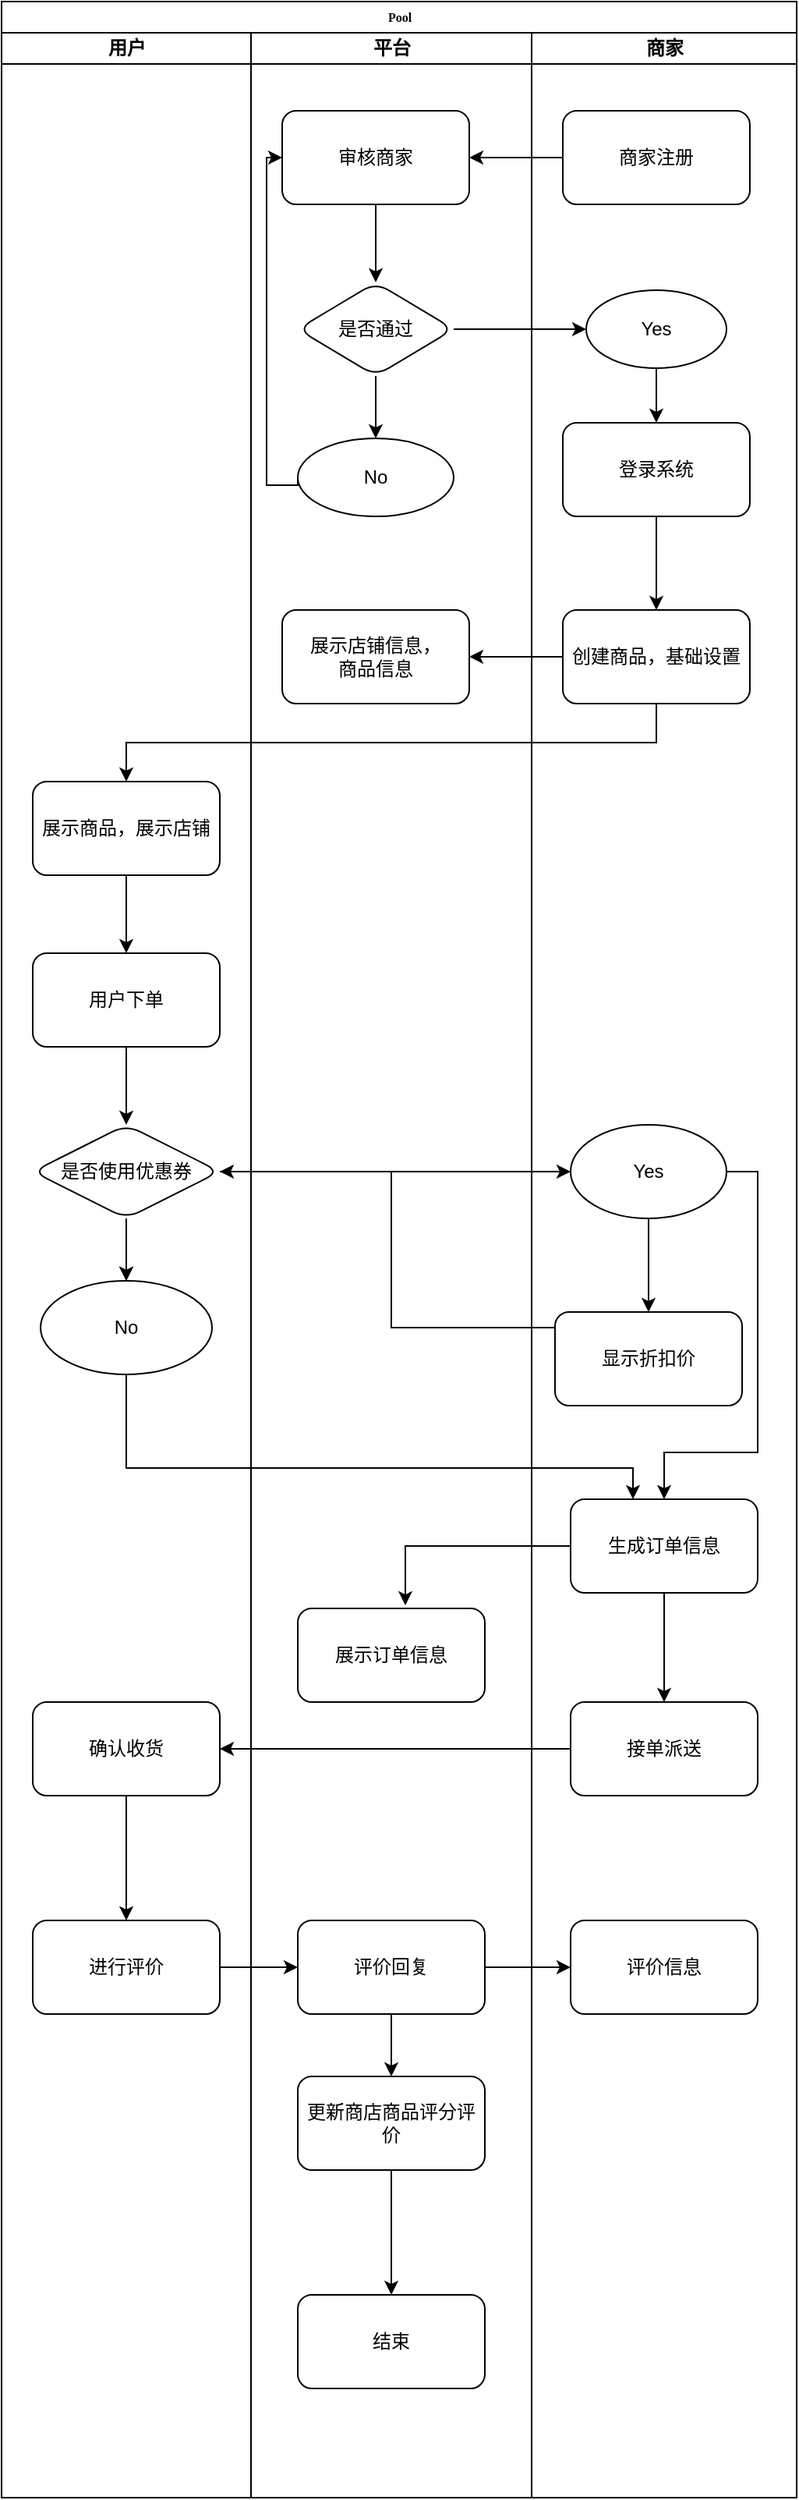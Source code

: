 <mxfile version="24.2.5" type="github">
  <diagram name="Page-1" id="74e2e168-ea6b-b213-b513-2b3c1d86103e">
    <mxGraphModel dx="593" dy="1924" grid="1" gridSize="10" guides="1" tooltips="1" connect="1" arrows="1" fold="1" page="1" pageScale="1" pageWidth="1100" pageHeight="850" background="none" math="0" shadow="0">
      <root>
        <mxCell id="0" />
        <mxCell id="1" parent="0" />
        <mxCell id="77e6c97f196da883-1" value="Pool" style="swimlane;html=1;childLayout=stackLayout;startSize=20;rounded=0;shadow=0;labelBackgroundColor=none;strokeWidth=1;fontFamily=Verdana;fontSize=8;align=center;" parent="1" vertex="1">
          <mxGeometry x="290" y="-270" width="510" height="1600" as="geometry" />
        </mxCell>
        <mxCell id="77e6c97f196da883-2" value="用户" style="swimlane;html=1;startSize=20;" parent="77e6c97f196da883-1" vertex="1">
          <mxGeometry y="20" width="160" height="1580" as="geometry" />
        </mxCell>
        <mxCell id="ihScRz3SfvM41WwnzZbL-27" value="" style="edgeStyle=orthogonalEdgeStyle;rounded=0;orthogonalLoop=1;jettySize=auto;html=1;" edge="1" parent="77e6c97f196da883-2" source="ihScRz3SfvM41WwnzZbL-24" target="ihScRz3SfvM41WwnzZbL-26">
          <mxGeometry relative="1" as="geometry" />
        </mxCell>
        <mxCell id="ihScRz3SfvM41WwnzZbL-24" value="展示商品，展示店铺" style="rounded=1;whiteSpace=wrap;html=1;" vertex="1" parent="77e6c97f196da883-2">
          <mxGeometry x="20" y="480" width="120" height="60" as="geometry" />
        </mxCell>
        <mxCell id="ihScRz3SfvM41WwnzZbL-31" value="" style="edgeStyle=orthogonalEdgeStyle;rounded=0;orthogonalLoop=1;jettySize=auto;html=1;" edge="1" parent="77e6c97f196da883-2" source="ihScRz3SfvM41WwnzZbL-26" target="ihScRz3SfvM41WwnzZbL-30">
          <mxGeometry relative="1" as="geometry" />
        </mxCell>
        <mxCell id="ihScRz3SfvM41WwnzZbL-26" value="用户下单" style="whiteSpace=wrap;html=1;rounded=1;" vertex="1" parent="77e6c97f196da883-2">
          <mxGeometry x="20" y="590" width="120" height="60" as="geometry" />
        </mxCell>
        <mxCell id="ihScRz3SfvM41WwnzZbL-33" value="" style="edgeStyle=orthogonalEdgeStyle;rounded=0;orthogonalLoop=1;jettySize=auto;html=1;" edge="1" parent="77e6c97f196da883-2" source="ihScRz3SfvM41WwnzZbL-30" target="ihScRz3SfvM41WwnzZbL-32">
          <mxGeometry relative="1" as="geometry" />
        </mxCell>
        <mxCell id="ihScRz3SfvM41WwnzZbL-39" value="" style="edgeStyle=orthogonalEdgeStyle;rounded=0;orthogonalLoop=1;jettySize=auto;html=1;" edge="1" parent="77e6c97f196da883-2" source="ihScRz3SfvM41WwnzZbL-30" target="ihScRz3SfvM41WwnzZbL-32">
          <mxGeometry relative="1" as="geometry" />
        </mxCell>
        <mxCell id="ihScRz3SfvM41WwnzZbL-30" value="是否使用优惠券" style="rhombus;whiteSpace=wrap;html=1;rounded=1;" vertex="1" parent="77e6c97f196da883-2">
          <mxGeometry x="20" y="700" width="120" height="60" as="geometry" />
        </mxCell>
        <mxCell id="ihScRz3SfvM41WwnzZbL-32" value="No" style="ellipse;whiteSpace=wrap;html=1;rounded=1;" vertex="1" parent="77e6c97f196da883-2">
          <mxGeometry x="25" y="800" width="110" height="60" as="geometry" />
        </mxCell>
        <mxCell id="ihScRz3SfvM41WwnzZbL-61" value="" style="edgeStyle=orthogonalEdgeStyle;rounded=0;orthogonalLoop=1;jettySize=auto;html=1;" edge="1" parent="77e6c97f196da883-2" source="ihScRz3SfvM41WwnzZbL-58" target="ihScRz3SfvM41WwnzZbL-60">
          <mxGeometry relative="1" as="geometry" />
        </mxCell>
        <mxCell id="ihScRz3SfvM41WwnzZbL-58" value="确认收货" style="whiteSpace=wrap;html=1;rounded=1;" vertex="1" parent="77e6c97f196da883-2">
          <mxGeometry x="20" y="1070" width="120" height="60" as="geometry" />
        </mxCell>
        <mxCell id="ihScRz3SfvM41WwnzZbL-60" value="进行评价" style="whiteSpace=wrap;html=1;rounded=1;" vertex="1" parent="77e6c97f196da883-2">
          <mxGeometry x="20" y="1210" width="120" height="60" as="geometry" />
        </mxCell>
        <mxCell id="77e6c97f196da883-3" value="平台" style="swimlane;html=1;startSize=20;" parent="77e6c97f196da883-1" vertex="1">
          <mxGeometry x="160" y="20" width="180" height="1580" as="geometry" />
        </mxCell>
        <mxCell id="ihScRz3SfvM41WwnzZbL-12" value="" style="edgeStyle=orthogonalEdgeStyle;rounded=0;orthogonalLoop=1;jettySize=auto;html=1;" edge="1" parent="77e6c97f196da883-3" source="ihScRz3SfvM41WwnzZbL-9" target="ihScRz3SfvM41WwnzZbL-11">
          <mxGeometry relative="1" as="geometry" />
        </mxCell>
        <mxCell id="ihScRz3SfvM41WwnzZbL-9" value="审核商家" style="rounded=1;whiteSpace=wrap;html=1;" vertex="1" parent="77e6c97f196da883-3">
          <mxGeometry x="20" y="50" width="120" height="60" as="geometry" />
        </mxCell>
        <mxCell id="ihScRz3SfvM41WwnzZbL-14" value="" style="edgeStyle=orthogonalEdgeStyle;rounded=0;orthogonalLoop=1;jettySize=auto;html=1;" edge="1" parent="77e6c97f196da883-3" source="ihScRz3SfvM41WwnzZbL-11" target="ihScRz3SfvM41WwnzZbL-13">
          <mxGeometry relative="1" as="geometry" />
        </mxCell>
        <mxCell id="ihScRz3SfvM41WwnzZbL-11" value="是否通过" style="rhombus;whiteSpace=wrap;html=1;rounded=1;" vertex="1" parent="77e6c97f196da883-3">
          <mxGeometry x="30" y="160" width="100" height="60" as="geometry" />
        </mxCell>
        <mxCell id="ihScRz3SfvM41WwnzZbL-15" style="edgeStyle=orthogonalEdgeStyle;rounded=0;orthogonalLoop=1;jettySize=auto;html=1;exitX=0;exitY=0.5;exitDx=0;exitDy=0;entryX=0;entryY=0.5;entryDx=0;entryDy=0;" edge="1" parent="77e6c97f196da883-3" source="ihScRz3SfvM41WwnzZbL-13" target="ihScRz3SfvM41WwnzZbL-9">
          <mxGeometry relative="1" as="geometry">
            <Array as="points">
              <mxPoint x="10" y="290" />
              <mxPoint x="10" y="80" />
            </Array>
          </mxGeometry>
        </mxCell>
        <mxCell id="ihScRz3SfvM41WwnzZbL-13" value="No" style="ellipse;whiteSpace=wrap;html=1;rounded=1;" vertex="1" parent="77e6c97f196da883-3">
          <mxGeometry x="30" y="260" width="100" height="50" as="geometry" />
        </mxCell>
        <mxCell id="ihScRz3SfvM41WwnzZbL-22" value="&lt;div&gt;展示店铺信息，&lt;/div&gt;&lt;div&gt;商品信息&lt;/div&gt;" style="whiteSpace=wrap;html=1;rounded=1;" vertex="1" parent="77e6c97f196da883-3">
          <mxGeometry x="20" y="370" width="120" height="60" as="geometry" />
        </mxCell>
        <mxCell id="ihScRz3SfvM41WwnzZbL-47" value="展示订单信息" style="rounded=1;whiteSpace=wrap;html=1;" vertex="1" parent="77e6c97f196da883-3">
          <mxGeometry x="30" y="1010" width="120" height="60" as="geometry" />
        </mxCell>
        <mxCell id="ihScRz3SfvM41WwnzZbL-67" value="" style="edgeStyle=orthogonalEdgeStyle;rounded=0;orthogonalLoop=1;jettySize=auto;html=1;" edge="1" parent="77e6c97f196da883-3" source="ihScRz3SfvM41WwnzZbL-62" target="ihScRz3SfvM41WwnzZbL-66">
          <mxGeometry relative="1" as="geometry" />
        </mxCell>
        <mxCell id="ihScRz3SfvM41WwnzZbL-62" value="评价回复" style="whiteSpace=wrap;html=1;rounded=1;" vertex="1" parent="77e6c97f196da883-3">
          <mxGeometry x="30" y="1210" width="120" height="60" as="geometry" />
        </mxCell>
        <mxCell id="ihScRz3SfvM41WwnzZbL-69" value="" style="edgeStyle=orthogonalEdgeStyle;rounded=0;orthogonalLoop=1;jettySize=auto;html=1;" edge="1" parent="77e6c97f196da883-3" source="ihScRz3SfvM41WwnzZbL-66" target="ihScRz3SfvM41WwnzZbL-68">
          <mxGeometry relative="1" as="geometry" />
        </mxCell>
        <mxCell id="ihScRz3SfvM41WwnzZbL-66" value="更新商店商品评分评价" style="whiteSpace=wrap;html=1;rounded=1;" vertex="1" parent="77e6c97f196da883-3">
          <mxGeometry x="30" y="1310" width="120" height="60" as="geometry" />
        </mxCell>
        <mxCell id="ihScRz3SfvM41WwnzZbL-68" value="结束" style="whiteSpace=wrap;html=1;rounded=1;" vertex="1" parent="77e6c97f196da883-3">
          <mxGeometry x="30" y="1450" width="120" height="60" as="geometry" />
        </mxCell>
        <mxCell id="ihScRz3SfvM41WwnzZbL-10" value="" style="edgeStyle=orthogonalEdgeStyle;rounded=0;orthogonalLoop=1;jettySize=auto;html=1;" edge="1" parent="77e6c97f196da883-1" source="ihScRz3SfvM41WwnzZbL-5" target="ihScRz3SfvM41WwnzZbL-9">
          <mxGeometry relative="1" as="geometry" />
        </mxCell>
        <mxCell id="ihScRz3SfvM41WwnzZbL-17" value="" style="edgeStyle=orthogonalEdgeStyle;rounded=0;orthogonalLoop=1;jettySize=auto;html=1;" edge="1" parent="77e6c97f196da883-1" source="ihScRz3SfvM41WwnzZbL-11" target="ihScRz3SfvM41WwnzZbL-16">
          <mxGeometry relative="1" as="geometry" />
        </mxCell>
        <mxCell id="ihScRz3SfvM41WwnzZbL-23" value="" style="edgeStyle=orthogonalEdgeStyle;rounded=0;orthogonalLoop=1;jettySize=auto;html=1;" edge="1" parent="77e6c97f196da883-1" source="ihScRz3SfvM41WwnzZbL-20" target="ihScRz3SfvM41WwnzZbL-22">
          <mxGeometry relative="1" as="geometry" />
        </mxCell>
        <mxCell id="ihScRz3SfvM41WwnzZbL-25" style="edgeStyle=orthogonalEdgeStyle;rounded=0;orthogonalLoop=1;jettySize=auto;html=1;exitX=0.5;exitY=1;exitDx=0;exitDy=0;entryX=0.5;entryY=0;entryDx=0;entryDy=0;" edge="1" parent="77e6c97f196da883-1" source="ihScRz3SfvM41WwnzZbL-20" target="ihScRz3SfvM41WwnzZbL-24">
          <mxGeometry relative="1" as="geometry" />
        </mxCell>
        <mxCell id="ihScRz3SfvM41WwnzZbL-35" value="" style="edgeStyle=orthogonalEdgeStyle;rounded=0;orthogonalLoop=1;jettySize=auto;html=1;" edge="1" parent="77e6c97f196da883-1" source="ihScRz3SfvM41WwnzZbL-30" target="ihScRz3SfvM41WwnzZbL-34">
          <mxGeometry relative="1" as="geometry" />
        </mxCell>
        <mxCell id="77e6c97f196da883-4" value="商家" style="swimlane;html=1;startSize=20;" parent="77e6c97f196da883-1" vertex="1">
          <mxGeometry x="340" y="20" width="170" height="1580" as="geometry" />
        </mxCell>
        <mxCell id="ihScRz3SfvM41WwnzZbL-5" value="商家注册" style="rounded=1;whiteSpace=wrap;html=1;" vertex="1" parent="77e6c97f196da883-4">
          <mxGeometry x="20" y="50" width="120" height="60" as="geometry" />
        </mxCell>
        <mxCell id="ihScRz3SfvM41WwnzZbL-19" value="" style="edgeStyle=orthogonalEdgeStyle;rounded=0;orthogonalLoop=1;jettySize=auto;html=1;" edge="1" parent="77e6c97f196da883-4" source="ihScRz3SfvM41WwnzZbL-16" target="ihScRz3SfvM41WwnzZbL-18">
          <mxGeometry relative="1" as="geometry" />
        </mxCell>
        <mxCell id="ihScRz3SfvM41WwnzZbL-16" value="Yes" style="ellipse;whiteSpace=wrap;html=1;rounded=1;" vertex="1" parent="77e6c97f196da883-4">
          <mxGeometry x="35" y="165" width="90" height="50" as="geometry" />
        </mxCell>
        <mxCell id="ihScRz3SfvM41WwnzZbL-21" value="" style="edgeStyle=orthogonalEdgeStyle;rounded=0;orthogonalLoop=1;jettySize=auto;html=1;" edge="1" parent="77e6c97f196da883-4" source="ihScRz3SfvM41WwnzZbL-18" target="ihScRz3SfvM41WwnzZbL-20">
          <mxGeometry relative="1" as="geometry" />
        </mxCell>
        <mxCell id="ihScRz3SfvM41WwnzZbL-18" value="登录系统" style="whiteSpace=wrap;html=1;rounded=1;" vertex="1" parent="77e6c97f196da883-4">
          <mxGeometry x="20" y="250" width="120" height="60" as="geometry" />
        </mxCell>
        <mxCell id="ihScRz3SfvM41WwnzZbL-20" value="创建商品，基础设置" style="whiteSpace=wrap;html=1;rounded=1;" vertex="1" parent="77e6c97f196da883-4">
          <mxGeometry x="20" y="370" width="120" height="60" as="geometry" />
        </mxCell>
        <mxCell id="ihScRz3SfvM41WwnzZbL-53" style="edgeStyle=orthogonalEdgeStyle;rounded=0;orthogonalLoop=1;jettySize=auto;html=1;exitX=0.5;exitY=1;exitDx=0;exitDy=0;" edge="1" parent="77e6c97f196da883-4" source="ihScRz3SfvM41WwnzZbL-34" target="ihScRz3SfvM41WwnzZbL-36">
          <mxGeometry relative="1" as="geometry" />
        </mxCell>
        <mxCell id="ihScRz3SfvM41WwnzZbL-55" style="edgeStyle=orthogonalEdgeStyle;rounded=0;orthogonalLoop=1;jettySize=auto;html=1;exitX=1;exitY=0.5;exitDx=0;exitDy=0;entryX=0.5;entryY=0;entryDx=0;entryDy=0;" edge="1" parent="77e6c97f196da883-4" source="ihScRz3SfvM41WwnzZbL-34" target="ihScRz3SfvM41WwnzZbL-42">
          <mxGeometry relative="1" as="geometry">
            <Array as="points">
              <mxPoint x="145" y="730" />
              <mxPoint x="145" y="910" />
              <mxPoint x="85" y="910" />
            </Array>
          </mxGeometry>
        </mxCell>
        <mxCell id="ihScRz3SfvM41WwnzZbL-34" value="Yes" style="ellipse;whiteSpace=wrap;html=1;rounded=1;" vertex="1" parent="77e6c97f196da883-4">
          <mxGeometry x="25" y="700" width="100" height="60" as="geometry" />
        </mxCell>
        <mxCell id="ihScRz3SfvM41WwnzZbL-36" value="显示折扣价" style="whiteSpace=wrap;html=1;rounded=1;" vertex="1" parent="77e6c97f196da883-4">
          <mxGeometry x="15" y="820" width="120" height="60" as="geometry" />
        </mxCell>
        <mxCell id="ihScRz3SfvM41WwnzZbL-42" value="生成订单信息" style="whiteSpace=wrap;html=1;rounded=1;" vertex="1" parent="77e6c97f196da883-4">
          <mxGeometry x="25" y="940" width="120" height="60" as="geometry" />
        </mxCell>
        <mxCell id="ihScRz3SfvM41WwnzZbL-49" value="接单派送" style="whiteSpace=wrap;html=1;rounded=1;" vertex="1" parent="77e6c97f196da883-4">
          <mxGeometry x="25" y="1070" width="120" height="60" as="geometry" />
        </mxCell>
        <mxCell id="ihScRz3SfvM41WwnzZbL-50" value="" style="edgeStyle=orthogonalEdgeStyle;rounded=0;orthogonalLoop=1;jettySize=auto;html=1;" edge="1" parent="77e6c97f196da883-4" source="ihScRz3SfvM41WwnzZbL-42" target="ihScRz3SfvM41WwnzZbL-49">
          <mxGeometry relative="1" as="geometry" />
        </mxCell>
        <mxCell id="ihScRz3SfvM41WwnzZbL-64" value="评价信息" style="whiteSpace=wrap;html=1;rounded=1;" vertex="1" parent="77e6c97f196da883-4">
          <mxGeometry x="25" y="1210" width="120" height="60" as="geometry" />
        </mxCell>
        <mxCell id="ihScRz3SfvM41WwnzZbL-38" style="edgeStyle=orthogonalEdgeStyle;rounded=0;orthogonalLoop=1;jettySize=auto;html=1;" edge="1" parent="77e6c97f196da883-1" source="ihScRz3SfvM41WwnzZbL-36" target="ihScRz3SfvM41WwnzZbL-30">
          <mxGeometry relative="1" as="geometry">
            <Array as="points">
              <mxPoint x="250" y="850" />
              <mxPoint x="250" y="750" />
            </Array>
          </mxGeometry>
        </mxCell>
        <mxCell id="ihScRz3SfvM41WwnzZbL-43" value="" style="edgeStyle=orthogonalEdgeStyle;rounded=0;orthogonalLoop=1;jettySize=auto;html=1;" edge="1" parent="77e6c97f196da883-1" source="ihScRz3SfvM41WwnzZbL-32" target="ihScRz3SfvM41WwnzZbL-42">
          <mxGeometry relative="1" as="geometry">
            <Array as="points">
              <mxPoint x="80" y="940" />
              <mxPoint x="405" y="940" />
            </Array>
          </mxGeometry>
        </mxCell>
        <mxCell id="ihScRz3SfvM41WwnzZbL-52" style="edgeStyle=orthogonalEdgeStyle;rounded=0;orthogonalLoop=1;jettySize=auto;html=1;entryX=0.575;entryY=-0.033;entryDx=0;entryDy=0;entryPerimeter=0;" edge="1" parent="77e6c97f196da883-1" source="ihScRz3SfvM41WwnzZbL-42" target="ihScRz3SfvM41WwnzZbL-47">
          <mxGeometry relative="1" as="geometry" />
        </mxCell>
        <mxCell id="ihScRz3SfvM41WwnzZbL-59" value="" style="edgeStyle=orthogonalEdgeStyle;rounded=0;orthogonalLoop=1;jettySize=auto;html=1;" edge="1" parent="77e6c97f196da883-1" source="ihScRz3SfvM41WwnzZbL-49" target="ihScRz3SfvM41WwnzZbL-58">
          <mxGeometry relative="1" as="geometry" />
        </mxCell>
        <mxCell id="ihScRz3SfvM41WwnzZbL-63" value="" style="edgeStyle=orthogonalEdgeStyle;rounded=0;orthogonalLoop=1;jettySize=auto;html=1;" edge="1" parent="77e6c97f196da883-1" source="ihScRz3SfvM41WwnzZbL-60" target="ihScRz3SfvM41WwnzZbL-62">
          <mxGeometry relative="1" as="geometry" />
        </mxCell>
        <mxCell id="ihScRz3SfvM41WwnzZbL-65" value="" style="edgeStyle=orthogonalEdgeStyle;rounded=0;orthogonalLoop=1;jettySize=auto;html=1;" edge="1" parent="77e6c97f196da883-1" source="ihScRz3SfvM41WwnzZbL-62" target="ihScRz3SfvM41WwnzZbL-64">
          <mxGeometry relative="1" as="geometry" />
        </mxCell>
      </root>
    </mxGraphModel>
  </diagram>
</mxfile>
